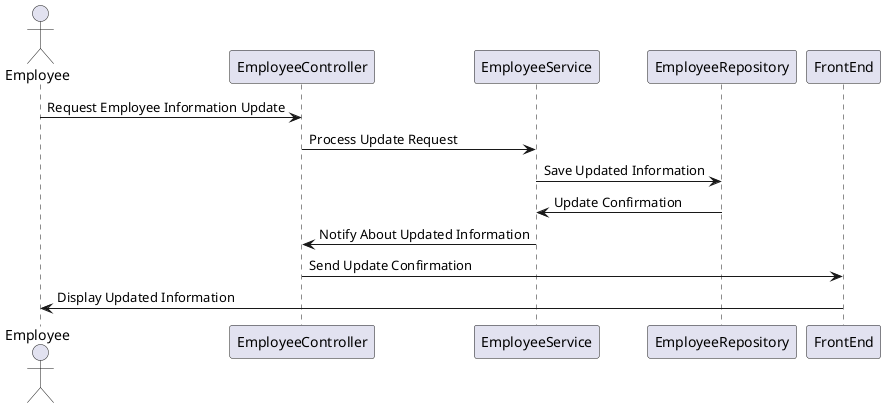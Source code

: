 @startuml
actor Employee
participant EmployeeController
participant EmployeeService
participant EmployeeRepository
participant FrontEnd

Employee -> EmployeeController: Request Employee Information Update
EmployeeController -> EmployeeService: Process Update Request
EmployeeService -> EmployeeRepository: Save Updated Information
EmployeeRepository -> EmployeeService: Update Confirmation
EmployeeService -> EmployeeController: Notify About Updated Information
EmployeeController -> FrontEnd: Send Update Confirmation
FrontEnd -> Employee: Display Updated Information
@enduml

